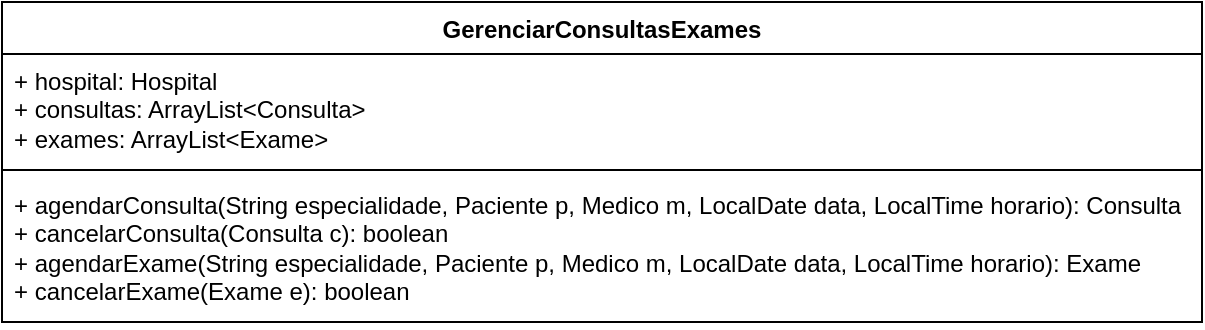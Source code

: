 <mxfile version="24.7.12">
  <diagram name="Page-1" id="zTq97Z5halEBOHi2Op8s">
    <mxGraphModel dx="880" dy="478" grid="1" gridSize="10" guides="1" tooltips="1" connect="1" arrows="1" fold="1" page="1" pageScale="1" pageWidth="850" pageHeight="1100" math="0" shadow="0">
      <root>
        <mxCell id="0" />
        <mxCell id="1" parent="0" />
        <mxCell id="l_VvvLipR426Komhkc5C-1" value="GerenciarConsultasExames" style="swimlane;fontStyle=1;align=center;verticalAlign=top;childLayout=stackLayout;horizontal=1;startSize=26;horizontalStack=0;resizeParent=1;resizeParentMax=0;resizeLast=0;collapsible=1;marginBottom=0;whiteSpace=wrap;html=1;" vertex="1" parent="1">
          <mxGeometry x="125" y="170" width="600" height="160" as="geometry" />
        </mxCell>
        <mxCell id="l_VvvLipR426Komhkc5C-2" value="&lt;div&gt;+ hospital: Hospital&lt;/div&gt;&lt;div&gt;+ consultas: ArrayList&amp;lt;Consulta&amp;gt;&lt;/div&gt;&lt;div&gt;+ exames: ArrayList&amp;lt;Exame&amp;gt;&lt;br&gt;&lt;/div&gt;" style="text;strokeColor=none;fillColor=none;align=left;verticalAlign=top;spacingLeft=4;spacingRight=4;overflow=hidden;rotatable=0;points=[[0,0.5],[1,0.5]];portConstraint=eastwest;whiteSpace=wrap;html=1;" vertex="1" parent="l_VvvLipR426Komhkc5C-1">
          <mxGeometry y="26" width="600" height="54" as="geometry" />
        </mxCell>
        <mxCell id="l_VvvLipR426Komhkc5C-3" value="" style="line;strokeWidth=1;fillColor=none;align=left;verticalAlign=middle;spacingTop=-1;spacingLeft=3;spacingRight=3;rotatable=0;labelPosition=right;points=[];portConstraint=eastwest;strokeColor=inherit;" vertex="1" parent="l_VvvLipR426Komhkc5C-1">
          <mxGeometry y="80" width="600" height="8" as="geometry" />
        </mxCell>
        <mxCell id="l_VvvLipR426Komhkc5C-4" value="&lt;div&gt;+ agendarConsulta(String especialidade, Paciente p, Medico m, LocalDate data, LocalTime horario): Consulta&lt;/div&gt;&lt;div&gt;+ cancelarConsulta(Consulta c): boolean&lt;/div&gt;&lt;div&gt;+ agendarExame(String especialidade, Paciente p, Medico m, LocalDate data, LocalTime horario): Exame&lt;/div&gt;&lt;div&gt;+ cancelarExame(Exame e): boolean&lt;br&gt;&lt;/div&gt;" style="text;strokeColor=none;fillColor=none;align=left;verticalAlign=top;spacingLeft=4;spacingRight=4;overflow=hidden;rotatable=0;points=[[0,0.5],[1,0.5]];portConstraint=eastwest;whiteSpace=wrap;html=1;" vertex="1" parent="l_VvvLipR426Komhkc5C-1">
          <mxGeometry y="88" width="600" height="72" as="geometry" />
        </mxCell>
      </root>
    </mxGraphModel>
  </diagram>
</mxfile>
